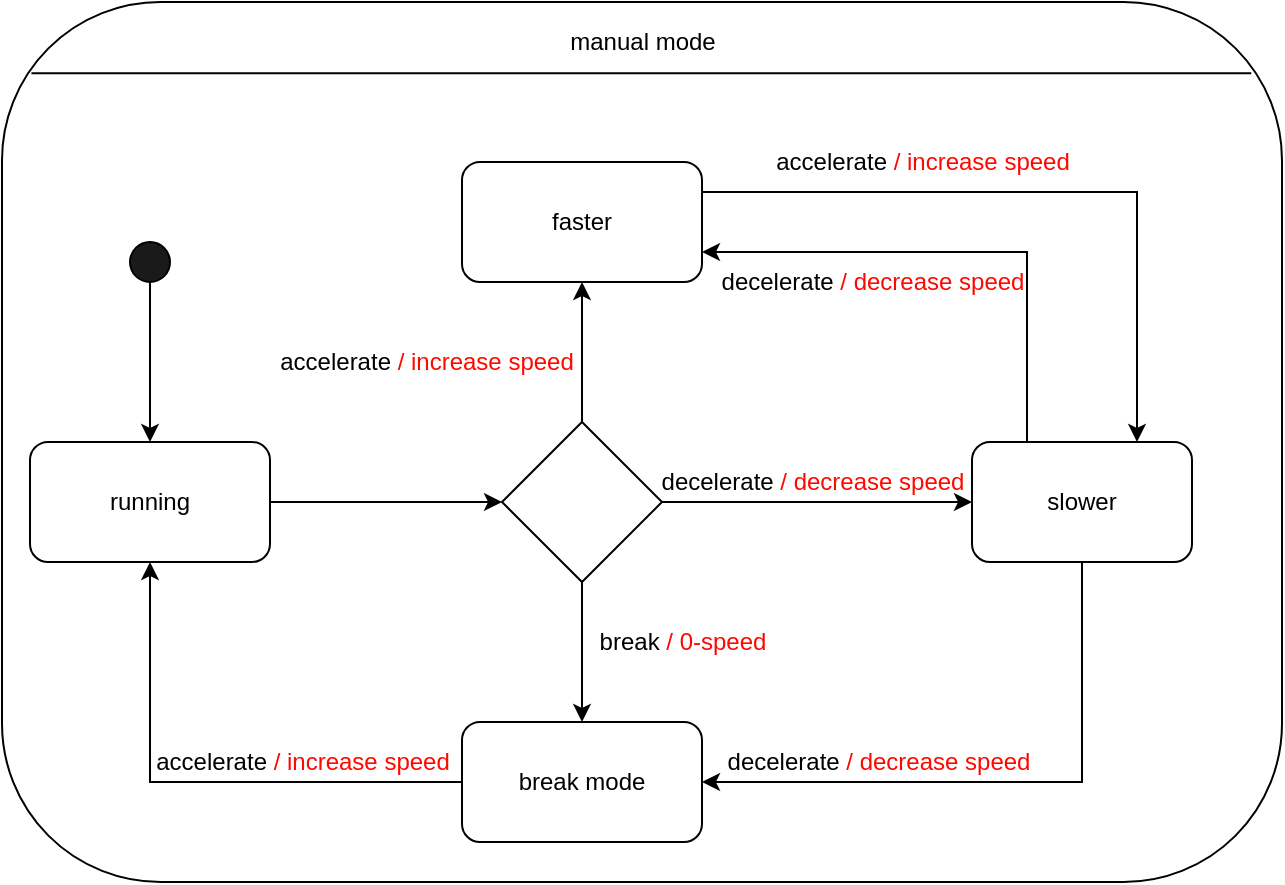 <mxfile version="12.6.5" type="device"><diagram id="G-RqpfZqOMc4IQI4LfBQ" name="Page-1"><mxGraphModel dx="1024" dy="592" grid="1" gridSize="10" guides="1" tooltips="1" connect="1" arrows="1" fold="1" page="1" pageScale="1" pageWidth="850" pageHeight="1100" math="0" shadow="0"><root><mxCell id="0"/><mxCell id="1" parent="0"/><mxCell id="Izsg5hGx--KZGYPY0IiR-13" value="" style="rounded=1;whiteSpace=wrap;html=1;arcSize=18;" parent="1" vertex="1"><mxGeometry x="120" y="170" width="640" height="440" as="geometry"/></mxCell><mxCell id="KDbcDMLsI4gYBpJg8GVf-6" style="edgeStyle=orthogonalEdgeStyle;rounded=0;orthogonalLoop=1;jettySize=auto;html=1;exitX=1;exitY=0.5;exitDx=0;exitDy=0;entryX=0.5;entryY=0;entryDx=0;entryDy=0;" edge="1" parent="1" source="Izsg5hGx--KZGYPY0IiR-7" target="Izsg5hGx--KZGYPY0IiR-8"><mxGeometry relative="1" as="geometry"/></mxCell><mxCell id="Izsg5hGx--KZGYPY0IiR-7" value="" style="ellipse;whiteSpace=wrap;html=1;aspect=fixed;fillColor=#1A1A1A;direction=south;" parent="1" vertex="1"><mxGeometry x="184" y="290" width="20" height="20" as="geometry"/></mxCell><mxCell id="Izsg5hGx--KZGYPY0IiR-21" value="" style="edgeStyle=orthogonalEdgeStyle;rounded=0;orthogonalLoop=1;jettySize=auto;html=1;" parent="1" source="Izsg5hGx--KZGYPY0IiR-8" target="Izsg5hGx--KZGYPY0IiR-20" edge="1"><mxGeometry relative="1" as="geometry"/></mxCell><mxCell id="Izsg5hGx--KZGYPY0IiR-8" value="running" style="rounded=1;whiteSpace=wrap;html=1;direction=east;" parent="1" vertex="1"><mxGeometry x="134" y="390" width="120" height="60" as="geometry"/></mxCell><mxCell id="Izsg5hGx--KZGYPY0IiR-30" style="edgeStyle=orthogonalEdgeStyle;rounded=0;orthogonalLoop=1;jettySize=auto;html=1;exitX=0;exitY=0.5;exitDx=0;exitDy=0;" parent="1" source="Izsg5hGx--KZGYPY0IiR-25" target="Izsg5hGx--KZGYPY0IiR-8" edge="1"><mxGeometry relative="1" as="geometry"/></mxCell><mxCell id="Izsg5hGx--KZGYPY0IiR-25" value="break mode" style="rounded=1;whiteSpace=wrap;html=1;direction=east;" parent="1" vertex="1"><mxGeometry x="350" y="530" width="120" height="60" as="geometry"/></mxCell><mxCell id="Izsg5hGx--KZGYPY0IiR-28" style="edgeStyle=orthogonalEdgeStyle;rounded=0;orthogonalLoop=1;jettySize=auto;html=1;exitX=0.25;exitY=0;exitDx=0;exitDy=0;entryX=1;entryY=0.75;entryDx=0;entryDy=0;" parent="1" source="Izsg5hGx--KZGYPY0IiR-16" target="Izsg5hGx--KZGYPY0IiR-18" edge="1"><mxGeometry relative="1" as="geometry"/></mxCell><mxCell id="KDbcDMLsI4gYBpJg8GVf-1" style="edgeStyle=orthogonalEdgeStyle;rounded=0;orthogonalLoop=1;jettySize=auto;html=1;exitX=0.5;exitY=1;exitDx=0;exitDy=0;entryX=1;entryY=0.5;entryDx=0;entryDy=0;" edge="1" parent="1" source="Izsg5hGx--KZGYPY0IiR-16" target="Izsg5hGx--KZGYPY0IiR-25"><mxGeometry relative="1" as="geometry"><Array as="points"><mxPoint x="660" y="560"/></Array></mxGeometry></mxCell><mxCell id="Izsg5hGx--KZGYPY0IiR-16" value="slower" style="rounded=1;whiteSpace=wrap;html=1;direction=east;" parent="1" vertex="1"><mxGeometry x="605" y="390" width="110" height="60" as="geometry"/></mxCell><mxCell id="Izsg5hGx--KZGYPY0IiR-29" style="edgeStyle=orthogonalEdgeStyle;rounded=0;orthogonalLoop=1;jettySize=auto;html=1;exitX=1;exitY=0.25;exitDx=0;exitDy=0;entryX=0.75;entryY=0;entryDx=0;entryDy=0;" parent="1" source="Izsg5hGx--KZGYPY0IiR-18" target="Izsg5hGx--KZGYPY0IiR-16" edge="1"><mxGeometry relative="1" as="geometry"/></mxCell><mxCell id="Izsg5hGx--KZGYPY0IiR-18" value="faster" style="rounded=1;whiteSpace=wrap;html=1;direction=east;" parent="1" vertex="1"><mxGeometry x="350" y="250" width="120" height="60" as="geometry"/></mxCell><mxCell id="Izsg5hGx--KZGYPY0IiR-23" value="" style="edgeStyle=orthogonalEdgeStyle;rounded=0;orthogonalLoop=1;jettySize=auto;html=1;entryX=0;entryY=0.5;entryDx=0;entryDy=0;" parent="1" source="Izsg5hGx--KZGYPY0IiR-20" target="Izsg5hGx--KZGYPY0IiR-16" edge="1"><mxGeometry relative="1" as="geometry"><mxPoint x="530" y="420" as="targetPoint"/></mxGeometry></mxCell><mxCell id="Izsg5hGx--KZGYPY0IiR-24" value="" style="edgeStyle=orthogonalEdgeStyle;rounded=0;orthogonalLoop=1;jettySize=auto;html=1;" parent="1" source="Izsg5hGx--KZGYPY0IiR-20" target="Izsg5hGx--KZGYPY0IiR-18" edge="1"><mxGeometry relative="1" as="geometry"/></mxCell><mxCell id="Izsg5hGx--KZGYPY0IiR-27" style="edgeStyle=orthogonalEdgeStyle;rounded=0;orthogonalLoop=1;jettySize=auto;html=1;exitX=0.5;exitY=1;exitDx=0;exitDy=0;entryX=0.5;entryY=0;entryDx=0;entryDy=0;" parent="1" source="Izsg5hGx--KZGYPY0IiR-20" target="Izsg5hGx--KZGYPY0IiR-25" edge="1"><mxGeometry relative="1" as="geometry"/></mxCell><mxCell id="Izsg5hGx--KZGYPY0IiR-20" value="" style="rhombus;whiteSpace=wrap;html=1;" parent="1" vertex="1"><mxGeometry x="370" y="380" width="80" height="80" as="geometry"/></mxCell><mxCell id="Izsg5hGx--KZGYPY0IiR-31" value="accelerate &lt;font color=&quot;#ff0800&quot;&gt;/ increase speed&lt;/font&gt;" style="text;html=1;align=center;verticalAlign=middle;resizable=0;points=[];autosize=1;" parent="1" vertex="1"><mxGeometry x="252" y="340" width="160" height="20" as="geometry"/></mxCell><mxCell id="Izsg5hGx--KZGYPY0IiR-32" value="decelerate &lt;font color=&quot;#ff0800&quot;&gt;/ decrease speed&lt;/font&gt;" style="text;html=1;align=center;verticalAlign=middle;resizable=0;points=[];autosize=1;" parent="1" vertex="1"><mxGeometry x="470" y="300" width="170" height="20" as="geometry"/></mxCell><mxCell id="Izsg5hGx--KZGYPY0IiR-33" value="accelerate &lt;font color=&quot;#ff0800&quot;&gt;/ increase speed&lt;/font&gt;" style="text;html=1;align=center;verticalAlign=middle;resizable=0;points=[];autosize=1;" parent="1" vertex="1"><mxGeometry x="500" y="240" width="160" height="20" as="geometry"/></mxCell><mxCell id="Izsg5hGx--KZGYPY0IiR-35" value="decelerate &lt;font color=&quot;#ff0800&quot;&gt;/ decrease speed&lt;/font&gt;" style="text;html=1;align=center;verticalAlign=middle;resizable=0;points=[];autosize=1;" parent="1" vertex="1"><mxGeometry x="440" y="400" width="170" height="20" as="geometry"/></mxCell><mxCell id="Izsg5hGx--KZGYPY0IiR-36" value="accelerate &lt;font color=&quot;#ff0800&quot;&gt;/ increase speed&lt;/font&gt;" style="text;html=1;align=center;verticalAlign=middle;resizable=0;points=[];autosize=1;" parent="1" vertex="1"><mxGeometry x="190" y="539.86" width="160" height="20" as="geometry"/></mxCell><mxCell id="Izsg5hGx--KZGYPY0IiR-43" value="break&amp;nbsp;&lt;font color=&quot;#ff0800&quot;&gt;/ 0-speed&lt;/font&gt;" style="text;html=1;align=center;verticalAlign=middle;resizable=0;points=[];autosize=1;" parent="1" vertex="1"><mxGeometry x="410" y="480" width="100" height="20" as="geometry"/></mxCell><mxCell id="Izsg5hGx--KZGYPY0IiR-44" value="" style="endArrow=none;html=1;entryX=0.976;entryY=0.081;entryDx=0;entryDy=0;entryPerimeter=0;exitX=0.023;exitY=0.081;exitDx=0;exitDy=0;exitPerimeter=0;" parent="1" source="Izsg5hGx--KZGYPY0IiR-13" target="Izsg5hGx--KZGYPY0IiR-13" edge="1"><mxGeometry width="50" height="50" relative="1" as="geometry"><mxPoint x="150" y="209" as="sourcePoint"/><mxPoint x="748" y="209" as="targetPoint"/></mxGeometry></mxCell><mxCell id="Izsg5hGx--KZGYPY0IiR-45" value="manual mode" style="text;html=1;align=center;verticalAlign=middle;resizable=0;points=[];autosize=1;" parent="1" vertex="1"><mxGeometry x="395" y="180" width="90" height="20" as="geometry"/></mxCell><mxCell id="KDbcDMLsI4gYBpJg8GVf-2" value="decelerate &lt;font color=&quot;#ff0800&quot;&gt;/ decrease speed&lt;/font&gt;" style="text;html=1;align=center;verticalAlign=middle;resizable=0;points=[];autosize=1;" vertex="1" parent="1"><mxGeometry x="473" y="539.86" width="170" height="20" as="geometry"/></mxCell></root></mxGraphModel></diagram></mxfile>